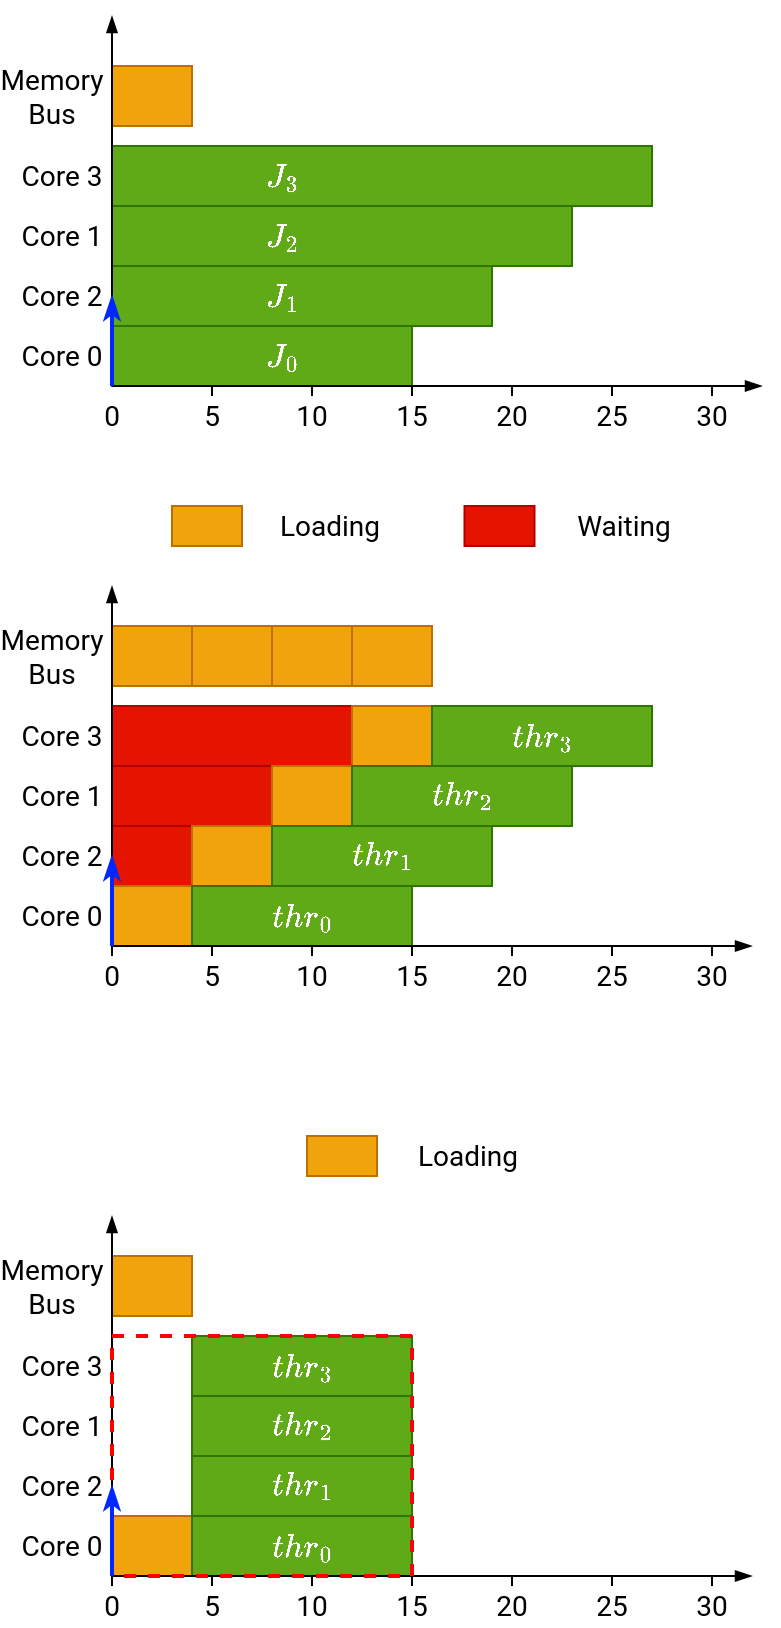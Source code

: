<mxfile version="13.0.3" type="device"><diagram id="xW1HjvJvRXogK2bOHWA1" name="Page-1"><mxGraphModel dx="677" dy="391" grid="1" gridSize="5" guides="1" tooltips="1" connect="1" arrows="1" fold="1" page="1" pageScale="1" pageWidth="827" pageHeight="1169" math="1" shadow="0" extFonts="Roboto^https://fonts.googleapis.com/css?family=Roboto"><root><mxCell id="0"/><mxCell id="1" parent="0"/><mxCell id="oSzrWMLOglzuNN_TeiS6-13" value="" style="rounded=0;whiteSpace=wrap;html=1;align=center;fillColor=#f0a30a;strokeColor=#BD7000;fontColor=#ffffff;fontFamily=Roboto;" parent="1" vertex="1"><mxGeometry x="160" y="835" width="40" height="30" as="geometry"/></mxCell><mxCell id="oSzrWMLOglzuNN_TeiS6-10" value="" style="rounded=0;whiteSpace=wrap;html=1;align=center;fillColor=#f0a30a;strokeColor=#BD7000;fontColor=#ffffff;fontFamily=Roboto;" parent="1" vertex="1"><mxGeometry x="160" y="240" width="40" height="30" as="geometry"/></mxCell><mxCell id="oSzrWMLOglzuNN_TeiS6-3" value="" style="rounded=0;whiteSpace=wrap;html=1;align=center;fillColor=#f0a30a;strokeColor=#BD7000;fontColor=#ffffff;fontFamily=Roboto;" parent="1" vertex="1"><mxGeometry x="160" y="520" width="40" height="30" as="geometry"/></mxCell><mxCell id="H2lRXq-8TjMZ1R84Y-Bk-159" value="" style="rounded=0;whiteSpace=wrap;html=1;align=center;fillColor=#e51400;strokeColor=#B20000;fontColor=#ffffff;fontFamily=Roboto;" parent="1" vertex="1"><mxGeometry x="160" y="560" width="120" height="30" as="geometry"/></mxCell><mxCell id="H2lRXq-8TjMZ1R84Y-Bk-158" value="" style="rounded=0;whiteSpace=wrap;html=1;align=center;fillColor=#e51400;strokeColor=#B20000;fontColor=#ffffff;fontFamily=Roboto;" parent="1" vertex="1"><mxGeometry x="160" y="590" width="80" height="30" as="geometry"/></mxCell><mxCell id="H2lRXq-8TjMZ1R84Y-Bk-157" value="" style="rounded=0;whiteSpace=wrap;html=1;align=center;fillColor=#f0a30a;strokeColor=#BD7000;fontColor=#ffffff;fontFamily=Roboto;" parent="1" vertex="1"><mxGeometry x="280" y="560" width="40" height="30" as="geometry"/></mxCell><mxCell id="H2lRXq-8TjMZ1R84Y-Bk-156" value="" style="rounded=0;whiteSpace=wrap;html=1;align=center;fillColor=#f0a30a;strokeColor=#BD7000;fontColor=#ffffff;fontFamily=Roboto;" parent="1" vertex="1"><mxGeometry x="240" y="590" width="40" height="30" as="geometry"/></mxCell><mxCell id="H2lRXq-8TjMZ1R84Y-Bk-155" value="" style="rounded=0;whiteSpace=wrap;html=1;align=center;fillColor=#e51400;strokeColor=#B20000;fontColor=#ffffff;fontFamily=Roboto;" parent="1" vertex="1"><mxGeometry x="160" y="620" width="40" height="30" as="geometry"/></mxCell><mxCell id="H2lRXq-8TjMZ1R84Y-Bk-154" value="" style="rounded=0;whiteSpace=wrap;html=1;align=center;fillColor=#f0a30a;strokeColor=#BD7000;fontColor=#ffffff;fontFamily=Roboto;" parent="1" vertex="1"><mxGeometry x="200" y="620" width="40" height="30" as="geometry"/></mxCell><mxCell id="H2lRXq-8TjMZ1R84Y-Bk-153" value="" style="rounded=0;whiteSpace=wrap;html=1;align=center;fillColor=#f0a30a;strokeColor=#BD7000;fontColor=#ffffff;fontFamily=Roboto;" parent="1" vertex="1"><mxGeometry x="160" y="650" width="40" height="30" as="geometry"/></mxCell><mxCell id="H2lRXq-8TjMZ1R84Y-Bk-9" value="" style="rounded=0;whiteSpace=wrap;html=1;align=center;fillColor=#60a917;strokeColor=#2D7600;fontColor=#ffffff;fontFamily=Roboto;" parent="1" vertex="1"><mxGeometry x="160" y="310" width="230" height="30" as="geometry"/></mxCell><mxCell id="H2lRXq-8TjMZ1R84Y-Bk-85" value="" style="rounded=0;whiteSpace=wrap;html=1;align=center;fillColor=#60a917;strokeColor=#2D7600;fontColor=#ffffff;fontFamily=Roboto;" parent="1" vertex="1"><mxGeometry x="160" y="340" width="190" height="30" as="geometry"/></mxCell><mxCell id="H2lRXq-8TjMZ1R84Y-Bk-86" value="$$J_1$$" style="text;html=1;align=center;verticalAlign=middle;whiteSpace=wrap;rounded=0;fontSize=14;fontColor=#FFFFFF;fontFamily=Roboto;" parent="1" vertex="1"><mxGeometry x="220" y="345" width="50" height="20" as="geometry"/></mxCell><mxCell id="w63VDMvb9c4T_-8WkTUV-6" value="" style="rounded=0;whiteSpace=wrap;html=1;align=center;fillColor=#60a917;strokeColor=#2D7600;fontColor=#ffffff;fontFamily=Roboto;" parent="1" vertex="1"><mxGeometry x="160" y="280" width="270" height="30" as="geometry"/></mxCell><mxCell id="w63VDMvb9c4T_-8WkTUV-5" value="" style="rounded=0;whiteSpace=wrap;html=1;align=center;fillColor=#60a917;strokeColor=#2D7600;fontColor=#ffffff;fontFamily=Roboto;" parent="1" vertex="1"><mxGeometry x="160" y="370" width="150" height="30" as="geometry"/></mxCell><mxCell id="o10MxFnhhUtDkIpokFDR-2" value="" style="endArrow=blockThin;html=1;endFill=1;fontFamily=Roboto;" parent="1" edge="1"><mxGeometry width="50" height="50" relative="1" as="geometry"><mxPoint x="160" y="400" as="sourcePoint"/><mxPoint x="485" y="400" as="targetPoint"/></mxGeometry></mxCell><mxCell id="o10MxFnhhUtDkIpokFDR-19" value="&lt;div style=&quot;font-size: 14px;&quot;&gt;0&lt;/div&gt;" style="text;html=1;strokeColor=none;fillColor=none;align=center;verticalAlign=middle;whiteSpace=wrap;rounded=0;fontSize=14;fontFamily=Roboto;" parent="1" vertex="1"><mxGeometry x="150" y="405" width="20" height="20" as="geometry"/></mxCell><mxCell id="o10MxFnhhUtDkIpokFDR-21" value="5" style="text;html=1;strokeColor=none;fillColor=none;align=center;verticalAlign=middle;whiteSpace=wrap;rounded=0;fontSize=14;fontFamily=Roboto;" parent="1" vertex="1"><mxGeometry x="200" y="405" width="20" height="20" as="geometry"/></mxCell><mxCell id="o10MxFnhhUtDkIpokFDR-22" value="10" style="text;html=1;strokeColor=none;fillColor=none;align=center;verticalAlign=middle;whiteSpace=wrap;rounded=0;fontSize=14;fontFamily=Roboto;" parent="1" vertex="1"><mxGeometry x="250" y="405" width="20" height="20" as="geometry"/></mxCell><mxCell id="o10MxFnhhUtDkIpokFDR-23" value="15" style="text;html=1;strokeColor=none;fillColor=none;align=center;verticalAlign=middle;whiteSpace=wrap;rounded=0;fontSize=14;fontFamily=Roboto;" parent="1" vertex="1"><mxGeometry x="300" y="405" width="20" height="20" as="geometry"/></mxCell><mxCell id="o10MxFnhhUtDkIpokFDR-24" value="20" style="text;html=1;strokeColor=none;fillColor=none;align=center;verticalAlign=middle;whiteSpace=wrap;rounded=0;fontSize=14;fontFamily=Roboto;" parent="1" vertex="1"><mxGeometry x="350" y="405" width="20" height="20" as="geometry"/></mxCell><mxCell id="o10MxFnhhUtDkIpokFDR-56" value="Core 0" style="text;html=1;strokeColor=none;fillColor=none;align=center;verticalAlign=middle;whiteSpace=wrap;rounded=0;fontSize=14;fontColor=#000000;fontFamily=Roboto;" parent="1" vertex="1"><mxGeometry x="110" y="375" width="50" height="20" as="geometry"/></mxCell><mxCell id="o10MxFnhhUtDkIpokFDR-57" value="Core 1" style="text;html=1;strokeColor=none;fillColor=none;align=center;verticalAlign=middle;whiteSpace=wrap;rounded=0;fontSize=14;fontColor=#000000;fontFamily=Roboto;" parent="1" vertex="1"><mxGeometry x="110" y="315" width="50" height="20" as="geometry"/></mxCell><mxCell id="w63VDMvb9c4T_-8WkTUV-1" value="Core 2" style="text;html=1;strokeColor=none;fillColor=none;align=center;verticalAlign=middle;whiteSpace=wrap;rounded=0;fontSize=14;fontColor=#000000;fontFamily=Roboto;" parent="1" vertex="1"><mxGeometry x="110" y="345" width="50" height="20" as="geometry"/></mxCell><mxCell id="w63VDMvb9c4T_-8WkTUV-2" value="Core 3" style="text;html=1;strokeColor=none;fillColor=none;align=center;verticalAlign=middle;whiteSpace=wrap;rounded=0;fontSize=14;fontColor=#000000;fontFamily=Roboto;" parent="1" vertex="1"><mxGeometry x="110" y="285" width="50" height="20" as="geometry"/></mxCell><mxCell id="H2lRXq-8TjMZ1R84Y-Bk-1" value="" style="endArrow=none;html=1;fontFamily=Roboto;" parent="1" source="o10MxFnhhUtDkIpokFDR-25" edge="1"><mxGeometry width="50" height="50" relative="1" as="geometry"><mxPoint x="410" y="430" as="sourcePoint"/><mxPoint x="410" y="400" as="targetPoint"/></mxGeometry></mxCell><mxCell id="o10MxFnhhUtDkIpokFDR-25" value="25" style="text;html=1;strokeColor=none;fillColor=none;align=center;verticalAlign=middle;whiteSpace=wrap;rounded=0;fontSize=14;fontFamily=Roboto;" parent="1" vertex="1"><mxGeometry x="400" y="405" width="20" height="20" as="geometry"/></mxCell><mxCell id="H2lRXq-8TjMZ1R84Y-Bk-2" value="" style="endArrow=none;html=1;exitX=0.5;exitY=0;exitDx=0;exitDy=0;fontFamily=Roboto;" parent="1" source="o10MxFnhhUtDkIpokFDR-25" edge="1"><mxGeometry width="50" height="50" relative="1" as="geometry"><mxPoint x="410" y="430" as="sourcePoint"/><mxPoint x="410" y="400" as="targetPoint"/></mxGeometry></mxCell><mxCell id="H2lRXq-8TjMZ1R84Y-Bk-3" value="" style="endArrow=none;html=1;exitX=0.5;exitY=0;exitDx=0;exitDy=0;fontFamily=Roboto;" parent="1" source="o10MxFnhhUtDkIpokFDR-24" edge="1"><mxGeometry width="50" height="50" relative="1" as="geometry"><mxPoint x="415" y="410" as="sourcePoint"/><mxPoint x="360" y="400" as="targetPoint"/></mxGeometry></mxCell><mxCell id="H2lRXq-8TjMZ1R84Y-Bk-5" value="" style="endArrow=none;html=1;exitX=0.5;exitY=0;exitDx=0;exitDy=0;fontFamily=Roboto;" parent="1" source="o10MxFnhhUtDkIpokFDR-23" edge="1"><mxGeometry width="50" height="50" relative="1" as="geometry"><mxPoint x="420" y="415" as="sourcePoint"/><mxPoint x="310" y="400" as="targetPoint"/></mxGeometry></mxCell><mxCell id="H2lRXq-8TjMZ1R84Y-Bk-6" value="" style="endArrow=none;html=1;exitX=0.5;exitY=0;exitDx=0;exitDy=0;fontFamily=Roboto;" parent="1" source="o10MxFnhhUtDkIpokFDR-22" edge="1"><mxGeometry width="50" height="50" relative="1" as="geometry"><mxPoint x="315" y="410" as="sourcePoint"/><mxPoint x="260" y="400" as="targetPoint"/></mxGeometry></mxCell><mxCell id="H2lRXq-8TjMZ1R84Y-Bk-7" value="" style="endArrow=none;html=1;exitX=0.5;exitY=0;exitDx=0;exitDy=0;fontFamily=Roboto;" parent="1" source="o10MxFnhhUtDkIpokFDR-21" edge="1"><mxGeometry width="50" height="50" relative="1" as="geometry"><mxPoint x="320" y="415" as="sourcePoint"/><mxPoint x="210" y="400" as="targetPoint"/></mxGeometry></mxCell><mxCell id="H2lRXq-8TjMZ1R84Y-Bk-11" value="$$J_0$$" style="text;html=1;align=center;verticalAlign=middle;whiteSpace=wrap;rounded=0;fontSize=14;fontColor=#FFFFFF;fontFamily=Roboto;" parent="1" vertex="1"><mxGeometry x="220" y="375" width="50" height="20" as="geometry"/></mxCell><mxCell id="H2lRXq-8TjMZ1R84Y-Bk-13" value="$$J_2$$" style="text;html=1;align=center;verticalAlign=middle;whiteSpace=wrap;rounded=0;fontSize=14;fontColor=#FFFFFF;fontFamily=Roboto;" parent="1" vertex="1"><mxGeometry x="220" y="315" width="50" height="20" as="geometry"/></mxCell><mxCell id="H2lRXq-8TjMZ1R84Y-Bk-14" value="$$J_3$$" style="text;html=1;align=center;verticalAlign=middle;whiteSpace=wrap;rounded=0;fontSize=14;fontColor=#FFFFFF;fontFamily=Roboto;" parent="1" vertex="1"><mxGeometry x="220" y="285" width="50" height="20" as="geometry"/></mxCell><mxCell id="H2lRXq-8TjMZ1R84Y-Bk-117" value="&lt;span style=&quot;font-size: 14px&quot;&gt;$$thr_2$$&lt;/span&gt;" style="rounded=0;whiteSpace=wrap;html=1;align=center;fillColor=#60a917;strokeColor=#2D7600;fontColor=#ffffff;fontFamily=Roboto;" parent="1" vertex="1"><mxGeometry x="280" y="590" width="110" height="30" as="geometry"/></mxCell><mxCell id="H2lRXq-8TjMZ1R84Y-Bk-118" value="&lt;span style=&quot;font-size: 14px&quot;&gt;$$thr_1$$&lt;/span&gt;" style="rounded=0;whiteSpace=wrap;html=1;align=center;fillColor=#60a917;strokeColor=#2D7600;fontColor=#ffffff;fontFamily=Roboto;" parent="1" vertex="1"><mxGeometry x="240" y="620" width="110" height="30" as="geometry"/></mxCell><mxCell id="H2lRXq-8TjMZ1R84Y-Bk-120" value="&lt;span style=&quot;font-size: 14px&quot;&gt;$$thr_3$$&lt;/span&gt;" style="rounded=0;whiteSpace=wrap;html=1;align=center;fillColor=#60a917;strokeColor=#2D7600;fontColor=#ffffff;fontFamily=Roboto;" parent="1" vertex="1"><mxGeometry x="320" y="560" width="110" height="30" as="geometry"/></mxCell><mxCell id="H2lRXq-8TjMZ1R84Y-Bk-121" value="&lt;span style=&quot;font-size: 14px&quot;&gt;$$thr_0$$&lt;/span&gt;" style="rounded=0;whiteSpace=wrap;html=1;align=center;fillColor=#60a917;strokeColor=#2D7600;fontColor=#ffffff;fontFamily=Roboto;" parent="1" vertex="1"><mxGeometry x="200" y="650" width="110" height="30" as="geometry"/></mxCell><mxCell id="H2lRXq-8TjMZ1R84Y-Bk-122" value="" style="endArrow=blockThin;html=1;endFill=1;fontFamily=Roboto;" parent="1" edge="1"><mxGeometry width="50" height="50" relative="1" as="geometry"><mxPoint x="160" y="680" as="sourcePoint"/><mxPoint x="480" y="680" as="targetPoint"/></mxGeometry></mxCell><mxCell id="H2lRXq-8TjMZ1R84Y-Bk-123" value="" style="endArrow=blockThin;html=1;strokeColor=#000000;endFill=1;exitX=0.5;exitY=0;exitDx=0;exitDy=0;fontFamily=Roboto;" parent="1" source="H2lRXq-8TjMZ1R84Y-Bk-124" edge="1"><mxGeometry width="50" height="50" relative="1" as="geometry"><mxPoint x="160" y="650" as="sourcePoint"/><mxPoint x="160" y="500" as="targetPoint"/></mxGeometry></mxCell><mxCell id="H2lRXq-8TjMZ1R84Y-Bk-124" value="&lt;div style=&quot;font-size: 14px;&quot;&gt;0&lt;/div&gt;" style="text;html=1;strokeColor=none;fillColor=none;align=center;verticalAlign=middle;whiteSpace=wrap;rounded=0;fontSize=14;fontFamily=Roboto;" parent="1" vertex="1"><mxGeometry x="150" y="685" width="20" height="20" as="geometry"/></mxCell><mxCell id="H2lRXq-8TjMZ1R84Y-Bk-125" value="5" style="text;html=1;strokeColor=none;fillColor=none;align=center;verticalAlign=middle;whiteSpace=wrap;rounded=0;fontSize=14;fontFamily=Roboto;" parent="1" vertex="1"><mxGeometry x="200" y="685" width="20" height="20" as="geometry"/></mxCell><mxCell id="H2lRXq-8TjMZ1R84Y-Bk-126" value="10" style="text;html=1;strokeColor=none;fillColor=none;align=center;verticalAlign=middle;whiteSpace=wrap;rounded=0;fontSize=14;fontFamily=Roboto;" parent="1" vertex="1"><mxGeometry x="250" y="685" width="20" height="20" as="geometry"/></mxCell><mxCell id="H2lRXq-8TjMZ1R84Y-Bk-127" value="15" style="text;html=1;strokeColor=none;fillColor=none;align=center;verticalAlign=middle;whiteSpace=wrap;rounded=0;fontSize=14;fontFamily=Roboto;" parent="1" vertex="1"><mxGeometry x="300" y="685" width="20" height="20" as="geometry"/></mxCell><mxCell id="H2lRXq-8TjMZ1R84Y-Bk-128" value="20" style="text;html=1;strokeColor=none;fillColor=none;align=center;verticalAlign=middle;whiteSpace=wrap;rounded=0;fontSize=14;fontFamily=Roboto;" parent="1" vertex="1"><mxGeometry x="350" y="685" width="20" height="20" as="geometry"/></mxCell><mxCell id="H2lRXq-8TjMZ1R84Y-Bk-129" value="" style="endArrow=classicThin;html=1;strokeColor=#0027FF;fillColor=#0050ef;endFill=1;strokeWidth=2;fontFamily=Roboto;" parent="1" edge="1"><mxGeometry width="50" height="50" relative="1" as="geometry"><mxPoint x="160" y="680" as="sourcePoint"/><mxPoint x="160" y="635" as="targetPoint"/></mxGeometry></mxCell><mxCell id="H2lRXq-8TjMZ1R84Y-Bk-130" value="Core 0" style="text;html=1;strokeColor=none;fillColor=none;align=center;verticalAlign=middle;whiteSpace=wrap;rounded=0;fontSize=14;fontColor=#000000;fontFamily=Roboto;" parent="1" vertex="1"><mxGeometry x="110" y="655" width="50" height="20" as="geometry"/></mxCell><mxCell id="H2lRXq-8TjMZ1R84Y-Bk-131" value="Core 1" style="text;html=1;strokeColor=none;fillColor=none;align=center;verticalAlign=middle;whiteSpace=wrap;rounded=0;fontSize=14;fontColor=#000000;fontFamily=Roboto;" parent="1" vertex="1"><mxGeometry x="110" y="595" width="50" height="20" as="geometry"/></mxCell><mxCell id="H2lRXq-8TjMZ1R84Y-Bk-132" value="Core 2" style="text;html=1;strokeColor=none;fillColor=none;align=center;verticalAlign=middle;whiteSpace=wrap;rounded=0;fontSize=14;fontColor=#000000;fontFamily=Roboto;" parent="1" vertex="1"><mxGeometry x="110" y="625" width="50" height="20" as="geometry"/></mxCell><mxCell id="H2lRXq-8TjMZ1R84Y-Bk-133" value="Core 3" style="text;html=1;strokeColor=none;fillColor=none;align=center;verticalAlign=middle;whiteSpace=wrap;rounded=0;fontSize=14;fontColor=#000000;fontFamily=Roboto;" parent="1" vertex="1"><mxGeometry x="110" y="565" width="50" height="20" as="geometry"/></mxCell><mxCell id="H2lRXq-8TjMZ1R84Y-Bk-134" value="" style="endArrow=none;html=1;fontFamily=Roboto;" parent="1" source="H2lRXq-8TjMZ1R84Y-Bk-135" edge="1"><mxGeometry width="50" height="50" relative="1" as="geometry"><mxPoint x="410" y="710" as="sourcePoint"/><mxPoint x="410" y="680" as="targetPoint"/></mxGeometry></mxCell><mxCell id="H2lRXq-8TjMZ1R84Y-Bk-135" value="25" style="text;html=1;strokeColor=none;fillColor=none;align=center;verticalAlign=middle;whiteSpace=wrap;rounded=0;fontSize=14;fontFamily=Roboto;" parent="1" vertex="1"><mxGeometry x="400" y="685" width="20" height="20" as="geometry"/></mxCell><mxCell id="H2lRXq-8TjMZ1R84Y-Bk-136" value="" style="endArrow=none;html=1;exitX=0.5;exitY=0;exitDx=0;exitDy=0;fontFamily=Roboto;" parent="1" source="H2lRXq-8TjMZ1R84Y-Bk-135" edge="1"><mxGeometry width="50" height="50" relative="1" as="geometry"><mxPoint x="410" y="710" as="sourcePoint"/><mxPoint x="410" y="680" as="targetPoint"/></mxGeometry></mxCell><mxCell id="H2lRXq-8TjMZ1R84Y-Bk-137" value="" style="endArrow=none;html=1;exitX=0.5;exitY=0;exitDx=0;exitDy=0;fontFamily=Roboto;" parent="1" source="H2lRXq-8TjMZ1R84Y-Bk-128" edge="1"><mxGeometry width="50" height="50" relative="1" as="geometry"><mxPoint x="415" y="690" as="sourcePoint"/><mxPoint x="360" y="680" as="targetPoint"/></mxGeometry></mxCell><mxCell id="H2lRXq-8TjMZ1R84Y-Bk-138" value="" style="endArrow=none;html=1;exitX=0.5;exitY=0;exitDx=0;exitDy=0;fontFamily=Roboto;" parent="1" source="H2lRXq-8TjMZ1R84Y-Bk-127" edge="1"><mxGeometry width="50" height="50" relative="1" as="geometry"><mxPoint x="420" y="695" as="sourcePoint"/><mxPoint x="310.0" y="680" as="targetPoint"/></mxGeometry></mxCell><mxCell id="H2lRXq-8TjMZ1R84Y-Bk-139" value="" style="endArrow=none;html=1;exitX=0.5;exitY=0;exitDx=0;exitDy=0;fontFamily=Roboto;" parent="1" source="H2lRXq-8TjMZ1R84Y-Bk-126" edge="1"><mxGeometry width="50" height="50" relative="1" as="geometry"><mxPoint x="315" y="690" as="sourcePoint"/><mxPoint x="260" y="680" as="targetPoint"/></mxGeometry></mxCell><mxCell id="H2lRXq-8TjMZ1R84Y-Bk-140" value="" style="endArrow=none;html=1;exitX=0.5;exitY=0;exitDx=0;exitDy=0;fontFamily=Roboto;" parent="1" source="H2lRXq-8TjMZ1R84Y-Bk-125" edge="1"><mxGeometry width="50" height="50" relative="1" as="geometry"><mxPoint x="320" y="695" as="sourcePoint"/><mxPoint x="210" y="680" as="targetPoint"/></mxGeometry></mxCell><mxCell id="H2lRXq-8TjMZ1R84Y-Bk-146" value="" style="endArrow=none;html=1;fontFamily=Roboto;" parent="1" source="H2lRXq-8TjMZ1R84Y-Bk-147" edge="1"><mxGeometry width="50" height="50" relative="1" as="geometry"><mxPoint x="460" y="430" as="sourcePoint"/><mxPoint x="460" y="400" as="targetPoint"/></mxGeometry></mxCell><mxCell id="H2lRXq-8TjMZ1R84Y-Bk-147" value="30" style="text;html=1;strokeColor=none;fillColor=none;align=center;verticalAlign=middle;whiteSpace=wrap;rounded=0;fontSize=14;fontFamily=Roboto;" parent="1" vertex="1"><mxGeometry x="450" y="405" width="20" height="20" as="geometry"/></mxCell><mxCell id="H2lRXq-8TjMZ1R84Y-Bk-148" value="" style="endArrow=none;html=1;exitX=0.5;exitY=0;exitDx=0;exitDy=0;fontFamily=Roboto;" parent="1" source="H2lRXq-8TjMZ1R84Y-Bk-147" edge="1"><mxGeometry width="50" height="50" relative="1" as="geometry"><mxPoint x="460" y="430" as="sourcePoint"/><mxPoint x="460" y="400" as="targetPoint"/></mxGeometry></mxCell><mxCell id="H2lRXq-8TjMZ1R84Y-Bk-149" value="" style="endArrow=none;html=1;fontFamily=Roboto;" parent="1" source="H2lRXq-8TjMZ1R84Y-Bk-150" edge="1"><mxGeometry width="50" height="50" relative="1" as="geometry"><mxPoint x="460" y="710" as="sourcePoint"/><mxPoint x="460" y="680" as="targetPoint"/></mxGeometry></mxCell><mxCell id="H2lRXq-8TjMZ1R84Y-Bk-150" value="30" style="text;html=1;strokeColor=none;fillColor=none;align=center;verticalAlign=middle;whiteSpace=wrap;rounded=0;fontSize=14;fontFamily=Roboto;" parent="1" vertex="1"><mxGeometry x="450" y="685" width="20" height="20" as="geometry"/></mxCell><mxCell id="H2lRXq-8TjMZ1R84Y-Bk-151" value="" style="endArrow=none;html=1;exitX=0.5;exitY=0;exitDx=0;exitDy=0;fontFamily=Roboto;" parent="1" source="H2lRXq-8TjMZ1R84Y-Bk-150" edge="1"><mxGeometry width="50" height="50" relative="1" as="geometry"><mxPoint x="460" y="710" as="sourcePoint"/><mxPoint x="460" y="680" as="targetPoint"/></mxGeometry></mxCell><mxCell id="H2lRXq-8TjMZ1R84Y-Bk-160" value="" style="rounded=0;whiteSpace=wrap;html=1;align=center;fillColor=#e51400;strokeColor=#B20000;fontColor=#ffffff;fontFamily=Roboto;" parent="1" vertex="1"><mxGeometry x="336.25" y="460" width="35" height="20" as="geometry"/></mxCell><mxCell id="H2lRXq-8TjMZ1R84Y-Bk-161" value="Waiting" style="text;html=1;strokeColor=none;fillColor=none;align=center;verticalAlign=middle;whiteSpace=wrap;rounded=0;fontSize=14;fontColor=#000000;fontFamily=Roboto;" parent="1" vertex="1"><mxGeometry x="391.25" y="460" width="50" height="20" as="geometry"/></mxCell><mxCell id="H2lRXq-8TjMZ1R84Y-Bk-162" value="" style="rounded=0;whiteSpace=wrap;html=1;align=center;fillColor=#f0a30a;strokeColor=#BD7000;fontColor=#ffffff;fontFamily=Roboto;" parent="1" vertex="1"><mxGeometry x="190" y="460" width="35" height="20" as="geometry"/></mxCell><mxCell id="H2lRXq-8TjMZ1R84Y-Bk-163" value="Loading" style="text;html=1;strokeColor=none;fillColor=none;align=center;verticalAlign=middle;whiteSpace=wrap;rounded=0;fontSize=14;fontColor=#000000;fontFamily=Roboto;" parent="1" vertex="1"><mxGeometry x="243.75" y="460" width="50" height="20" as="geometry"/></mxCell><mxCell id="H2lRXq-8TjMZ1R84Y-Bk-170" value="" style="rounded=0;whiteSpace=wrap;html=1;align=center;fillColor=#f0a30a;strokeColor=#BD7000;fontColor=#ffffff;fontFamily=Roboto;" parent="1" vertex="1"><mxGeometry x="160" y="965" width="40" height="30" as="geometry"/></mxCell><mxCell id="H2lRXq-8TjMZ1R84Y-Bk-171" value="&lt;span style=&quot;font-size: 14px&quot;&gt;$$thr_2$$&lt;/span&gt;" style="rounded=0;whiteSpace=wrap;html=1;align=center;fillColor=#60a917;strokeColor=#2D7600;fontColor=#ffffff;fontFamily=Roboto;" parent="1" vertex="1"><mxGeometry x="200" y="905" width="110" height="30" as="geometry"/></mxCell><mxCell id="H2lRXq-8TjMZ1R84Y-Bk-172" value="&lt;span style=&quot;font-size: 14px&quot;&gt;$$thr_1$$&lt;/span&gt;" style="rounded=0;whiteSpace=wrap;html=1;align=center;fillColor=#60a917;strokeColor=#2D7600;fontColor=#ffffff;fontFamily=Roboto;" parent="1" vertex="1"><mxGeometry x="200" y="935" width="110" height="30" as="geometry"/></mxCell><mxCell id="H2lRXq-8TjMZ1R84Y-Bk-174" value="&lt;span style=&quot;font-size: 14px&quot;&gt;$$thr_3$$&lt;/span&gt;" style="rounded=0;whiteSpace=wrap;html=1;align=center;fillColor=#60a917;strokeColor=#2D7600;fontColor=#ffffff;fontFamily=Roboto;" parent="1" vertex="1"><mxGeometry x="200" y="875" width="110" height="30" as="geometry"/></mxCell><mxCell id="H2lRXq-8TjMZ1R84Y-Bk-175" value="&lt;span style=&quot;font-size: 14px&quot;&gt;$$thr_0$$&lt;/span&gt;" style="rounded=0;whiteSpace=wrap;html=1;align=center;fillColor=#60a917;strokeColor=#2D7600;fontColor=#ffffff;fontFamily=Roboto;" parent="1" vertex="1"><mxGeometry x="200" y="965" width="110" height="30" as="geometry"/></mxCell><mxCell id="H2lRXq-8TjMZ1R84Y-Bk-176" value="" style="endArrow=blockThin;html=1;endFill=1;fontFamily=Roboto;" parent="1" edge="1"><mxGeometry width="50" height="50" relative="1" as="geometry"><mxPoint x="160" y="995" as="sourcePoint"/><mxPoint x="480" y="995" as="targetPoint"/></mxGeometry></mxCell><mxCell id="H2lRXq-8TjMZ1R84Y-Bk-178" value="&lt;div style=&quot;font-size: 14px;&quot;&gt;0&lt;/div&gt;" style="text;html=1;strokeColor=none;fillColor=none;align=center;verticalAlign=middle;whiteSpace=wrap;rounded=0;fontSize=14;fontFamily=Roboto;" parent="1" vertex="1"><mxGeometry x="150" y="1000" width="20" height="20" as="geometry"/></mxCell><mxCell id="H2lRXq-8TjMZ1R84Y-Bk-179" value="5" style="text;html=1;strokeColor=none;fillColor=none;align=center;verticalAlign=middle;whiteSpace=wrap;rounded=0;fontSize=14;fontFamily=Roboto;" parent="1" vertex="1"><mxGeometry x="200" y="1000" width="20" height="20" as="geometry"/></mxCell><mxCell id="H2lRXq-8TjMZ1R84Y-Bk-180" value="10" style="text;html=1;strokeColor=none;fillColor=none;align=center;verticalAlign=middle;whiteSpace=wrap;rounded=0;fontSize=14;fontFamily=Roboto;" parent="1" vertex="1"><mxGeometry x="250" y="1000" width="20" height="20" as="geometry"/></mxCell><mxCell id="H2lRXq-8TjMZ1R84Y-Bk-181" value="15" style="text;html=1;strokeColor=none;fillColor=none;align=center;verticalAlign=middle;whiteSpace=wrap;rounded=0;fontSize=14;fontFamily=Roboto;" parent="1" vertex="1"><mxGeometry x="300" y="1000" width="20" height="20" as="geometry"/></mxCell><mxCell id="H2lRXq-8TjMZ1R84Y-Bk-182" value="20" style="text;html=1;strokeColor=none;fillColor=none;align=center;verticalAlign=middle;whiteSpace=wrap;rounded=0;fontSize=14;fontFamily=Roboto;" parent="1" vertex="1"><mxGeometry x="350" y="1000" width="20" height="20" as="geometry"/></mxCell><mxCell id="H2lRXq-8TjMZ1R84Y-Bk-184" value="Core 0" style="text;html=1;strokeColor=none;fillColor=none;align=center;verticalAlign=middle;whiteSpace=wrap;rounded=0;fontSize=14;fontColor=#000000;fontFamily=Roboto;" parent="1" vertex="1"><mxGeometry x="110" y="970" width="50" height="20" as="geometry"/></mxCell><mxCell id="H2lRXq-8TjMZ1R84Y-Bk-185" value="Core 1" style="text;html=1;strokeColor=none;fillColor=none;align=center;verticalAlign=middle;whiteSpace=wrap;rounded=0;fontSize=14;fontColor=#000000;fontFamily=Roboto;" parent="1" vertex="1"><mxGeometry x="110" y="910" width="50" height="20" as="geometry"/></mxCell><mxCell id="H2lRXq-8TjMZ1R84Y-Bk-186" value="Core 2" style="text;html=1;strokeColor=none;fillColor=none;align=center;verticalAlign=middle;whiteSpace=wrap;rounded=0;fontSize=14;fontColor=#000000;fontFamily=Roboto;" parent="1" vertex="1"><mxGeometry x="110" y="940" width="50" height="20" as="geometry"/></mxCell><mxCell id="H2lRXq-8TjMZ1R84Y-Bk-187" value="Core 3" style="text;html=1;strokeColor=none;fillColor=none;align=center;verticalAlign=middle;whiteSpace=wrap;rounded=0;fontSize=14;fontColor=#000000;fontFamily=Roboto;" parent="1" vertex="1"><mxGeometry x="110" y="880" width="50" height="20" as="geometry"/></mxCell><mxCell id="H2lRXq-8TjMZ1R84Y-Bk-188" value="" style="endArrow=none;html=1;fontFamily=Roboto;" parent="1" source="H2lRXq-8TjMZ1R84Y-Bk-189" edge="1"><mxGeometry width="50" height="50" relative="1" as="geometry"><mxPoint x="410" y="1025" as="sourcePoint"/><mxPoint x="410" y="995" as="targetPoint"/></mxGeometry></mxCell><mxCell id="H2lRXq-8TjMZ1R84Y-Bk-189" value="25" style="text;html=1;strokeColor=none;fillColor=none;align=center;verticalAlign=middle;whiteSpace=wrap;rounded=0;fontSize=14;fontFamily=Roboto;" parent="1" vertex="1"><mxGeometry x="400" y="1000" width="20" height="20" as="geometry"/></mxCell><mxCell id="H2lRXq-8TjMZ1R84Y-Bk-190" value="" style="endArrow=none;html=1;exitX=0.5;exitY=0;exitDx=0;exitDy=0;fontFamily=Roboto;" parent="1" source="H2lRXq-8TjMZ1R84Y-Bk-189" edge="1"><mxGeometry width="50" height="50" relative="1" as="geometry"><mxPoint x="410" y="1025" as="sourcePoint"/><mxPoint x="410" y="995" as="targetPoint"/></mxGeometry></mxCell><mxCell id="H2lRXq-8TjMZ1R84Y-Bk-191" value="" style="endArrow=none;html=1;exitX=0.5;exitY=0;exitDx=0;exitDy=0;fontFamily=Roboto;" parent="1" source="H2lRXq-8TjMZ1R84Y-Bk-182" edge="1"><mxGeometry width="50" height="50" relative="1" as="geometry"><mxPoint x="415" y="1005" as="sourcePoint"/><mxPoint x="360" y="995" as="targetPoint"/></mxGeometry></mxCell><mxCell id="H2lRXq-8TjMZ1R84Y-Bk-192" value="" style="endArrow=none;html=1;exitX=0.5;exitY=0;exitDx=0;exitDy=0;fontFamily=Roboto;" parent="1" source="H2lRXq-8TjMZ1R84Y-Bk-181" edge="1"><mxGeometry width="50" height="50" relative="1" as="geometry"><mxPoint x="420" y="1010" as="sourcePoint"/><mxPoint x="310" y="995" as="targetPoint"/></mxGeometry></mxCell><mxCell id="H2lRXq-8TjMZ1R84Y-Bk-193" value="" style="endArrow=none;html=1;exitX=0.5;exitY=0;exitDx=0;exitDy=0;fontFamily=Roboto;" parent="1" source="H2lRXq-8TjMZ1R84Y-Bk-180" edge="1"><mxGeometry width="50" height="50" relative="1" as="geometry"><mxPoint x="315" y="1005" as="sourcePoint"/><mxPoint x="260" y="995" as="targetPoint"/></mxGeometry></mxCell><mxCell id="H2lRXq-8TjMZ1R84Y-Bk-194" value="" style="endArrow=none;html=1;exitX=0.5;exitY=0;exitDx=0;exitDy=0;fontFamily=Roboto;" parent="1" source="H2lRXq-8TjMZ1R84Y-Bk-179" edge="1"><mxGeometry width="50" height="50" relative="1" as="geometry"><mxPoint x="320" y="1010" as="sourcePoint"/><mxPoint x="210" y="995" as="targetPoint"/></mxGeometry></mxCell><mxCell id="H2lRXq-8TjMZ1R84Y-Bk-198" value="" style="endArrow=none;html=1;fontFamily=Roboto;" parent="1" source="H2lRXq-8TjMZ1R84Y-Bk-199" edge="1"><mxGeometry width="50" height="50" relative="1" as="geometry"><mxPoint x="460" y="1025" as="sourcePoint"/><mxPoint x="460" y="995" as="targetPoint"/></mxGeometry></mxCell><mxCell id="H2lRXq-8TjMZ1R84Y-Bk-199" value="30" style="text;html=1;strokeColor=none;fillColor=none;align=center;verticalAlign=middle;whiteSpace=wrap;rounded=0;fontSize=14;fontFamily=Roboto;" parent="1" vertex="1"><mxGeometry x="450" y="1000" width="20" height="20" as="geometry"/></mxCell><mxCell id="H2lRXq-8TjMZ1R84Y-Bk-200" value="" style="endArrow=none;html=1;exitX=0.5;exitY=0;exitDx=0;exitDy=0;fontFamily=Roboto;" parent="1" source="H2lRXq-8TjMZ1R84Y-Bk-199" edge="1"><mxGeometry width="50" height="50" relative="1" as="geometry"><mxPoint x="460" y="1025" as="sourcePoint"/><mxPoint x="460" y="995" as="targetPoint"/></mxGeometry></mxCell><mxCell id="H2lRXq-8TjMZ1R84Y-Bk-201" value="" style="rounded=0;whiteSpace=wrap;html=1;align=center;fillColor=#f0a30a;strokeColor=#BD7000;fontColor=#ffffff;fontFamily=Roboto;" parent="1" vertex="1"><mxGeometry x="257.5" y="775" width="35" height="20" as="geometry"/></mxCell><mxCell id="H2lRXq-8TjMZ1R84Y-Bk-202" value="Loading" style="text;html=1;strokeColor=none;fillColor=none;align=center;verticalAlign=middle;whiteSpace=wrap;rounded=0;fontSize=14;fontColor=#000000;fontFamily=Roboto;" parent="1" vertex="1"><mxGeometry x="312.5" y="775" width="50" height="20" as="geometry"/></mxCell><mxCell id="oSzrWMLOglzuNN_TeiS6-1" value="Memory Bus" style="text;html=1;strokeColor=none;fillColor=none;align=center;verticalAlign=middle;whiteSpace=wrap;rounded=0;fontSize=14;fontColor=#000000;fontFamily=Roboto;" parent="1" vertex="1"><mxGeometry x="105" y="525" width="50" height="20" as="geometry"/></mxCell><mxCell id="oSzrWMLOglzuNN_TeiS6-4" value="" style="rounded=0;whiteSpace=wrap;html=1;align=center;fillColor=#f0a30a;strokeColor=#BD7000;fontColor=#ffffff;fontFamily=Roboto;" parent="1" vertex="1"><mxGeometry x="200" y="520" width="40" height="30" as="geometry"/></mxCell><mxCell id="oSzrWMLOglzuNN_TeiS6-5" value="" style="rounded=0;whiteSpace=wrap;html=1;align=center;fillColor=#f0a30a;strokeColor=#BD7000;fontColor=#ffffff;fontFamily=Roboto;" parent="1" vertex="1"><mxGeometry x="240" y="520" width="40" height="30" as="geometry"/></mxCell><mxCell id="oSzrWMLOglzuNN_TeiS6-6" value="" style="rounded=0;whiteSpace=wrap;html=1;align=center;fillColor=#f0a30a;strokeColor=#BD7000;fontColor=#ffffff;fontFamily=Roboto;" parent="1" vertex="1"><mxGeometry x="280" y="520" width="40" height="30" as="geometry"/></mxCell><mxCell id="oSzrWMLOglzuNN_TeiS6-8" value="" style="endArrow=blockThin;html=1;strokeColor=#000000;endFill=1;exitX=0.5;exitY=0;exitDx=0;exitDy=0;fontFamily=Roboto;" parent="1" edge="1"><mxGeometry width="50" height="50" relative="1" as="geometry"><mxPoint x="160" y="400" as="sourcePoint"/><mxPoint x="160" y="215.0" as="targetPoint"/></mxGeometry></mxCell><mxCell id="o10MxFnhhUtDkIpokFDR-32" value="" style="endArrow=classicThin;html=1;strokeColor=#0027FF;fillColor=#0050ef;endFill=1;strokeWidth=2;fontFamily=Roboto;" parent="1" edge="1"><mxGeometry width="50" height="50" relative="1" as="geometry"><mxPoint x="160" y="400" as="sourcePoint"/><mxPoint x="160" y="355" as="targetPoint"/></mxGeometry></mxCell><mxCell id="oSzrWMLOglzuNN_TeiS6-9" value="Memory Bus" style="text;html=1;strokeColor=none;fillColor=none;align=center;verticalAlign=middle;whiteSpace=wrap;rounded=0;fontSize=14;fontColor=#000000;fontFamily=Roboto;" parent="1" vertex="1"><mxGeometry x="105" y="245" width="50" height="20" as="geometry"/></mxCell><mxCell id="oSzrWMLOglzuNN_TeiS6-11" value="" style="endArrow=blockThin;html=1;strokeColor=#000000;endFill=1;exitX=0.5;exitY=0;exitDx=0;exitDy=0;fontFamily=Roboto;" parent="1" edge="1"><mxGeometry width="50" height="50" relative="1" as="geometry"><mxPoint x="160" y="1000" as="sourcePoint"/><mxPoint x="160" y="815" as="targetPoint"/></mxGeometry></mxCell><mxCell id="oSzrWMLOglzuNN_TeiS6-12" value="Memory Bus" style="text;html=1;strokeColor=none;fillColor=none;align=center;verticalAlign=middle;whiteSpace=wrap;rounded=0;fontSize=14;fontColor=#000000;fontFamily=Roboto;" parent="1" vertex="1"><mxGeometry x="105" y="840" width="50" height="20" as="geometry"/></mxCell><mxCell id="-NBQuDqw99ropJyCmTDr-2" value="" style="rounded=0;whiteSpace=wrap;html=1;fillColor=none;dashed=1;strokeColor=#FF0000;strokeWidth=2;" vertex="1" parent="1"><mxGeometry x="160" y="875" width="150" height="120" as="geometry"/></mxCell><mxCell id="H2lRXq-8TjMZ1R84Y-Bk-183" value="" style="endArrow=classicThin;html=1;strokeColor=#0027FF;fillColor=#0050ef;endFill=1;strokeWidth=2;fontFamily=Roboto;" parent="1" edge="1"><mxGeometry width="50" height="50" relative="1" as="geometry"><mxPoint x="160" y="995" as="sourcePoint"/><mxPoint x="160" y="950" as="targetPoint"/></mxGeometry></mxCell></root></mxGraphModel></diagram></mxfile>